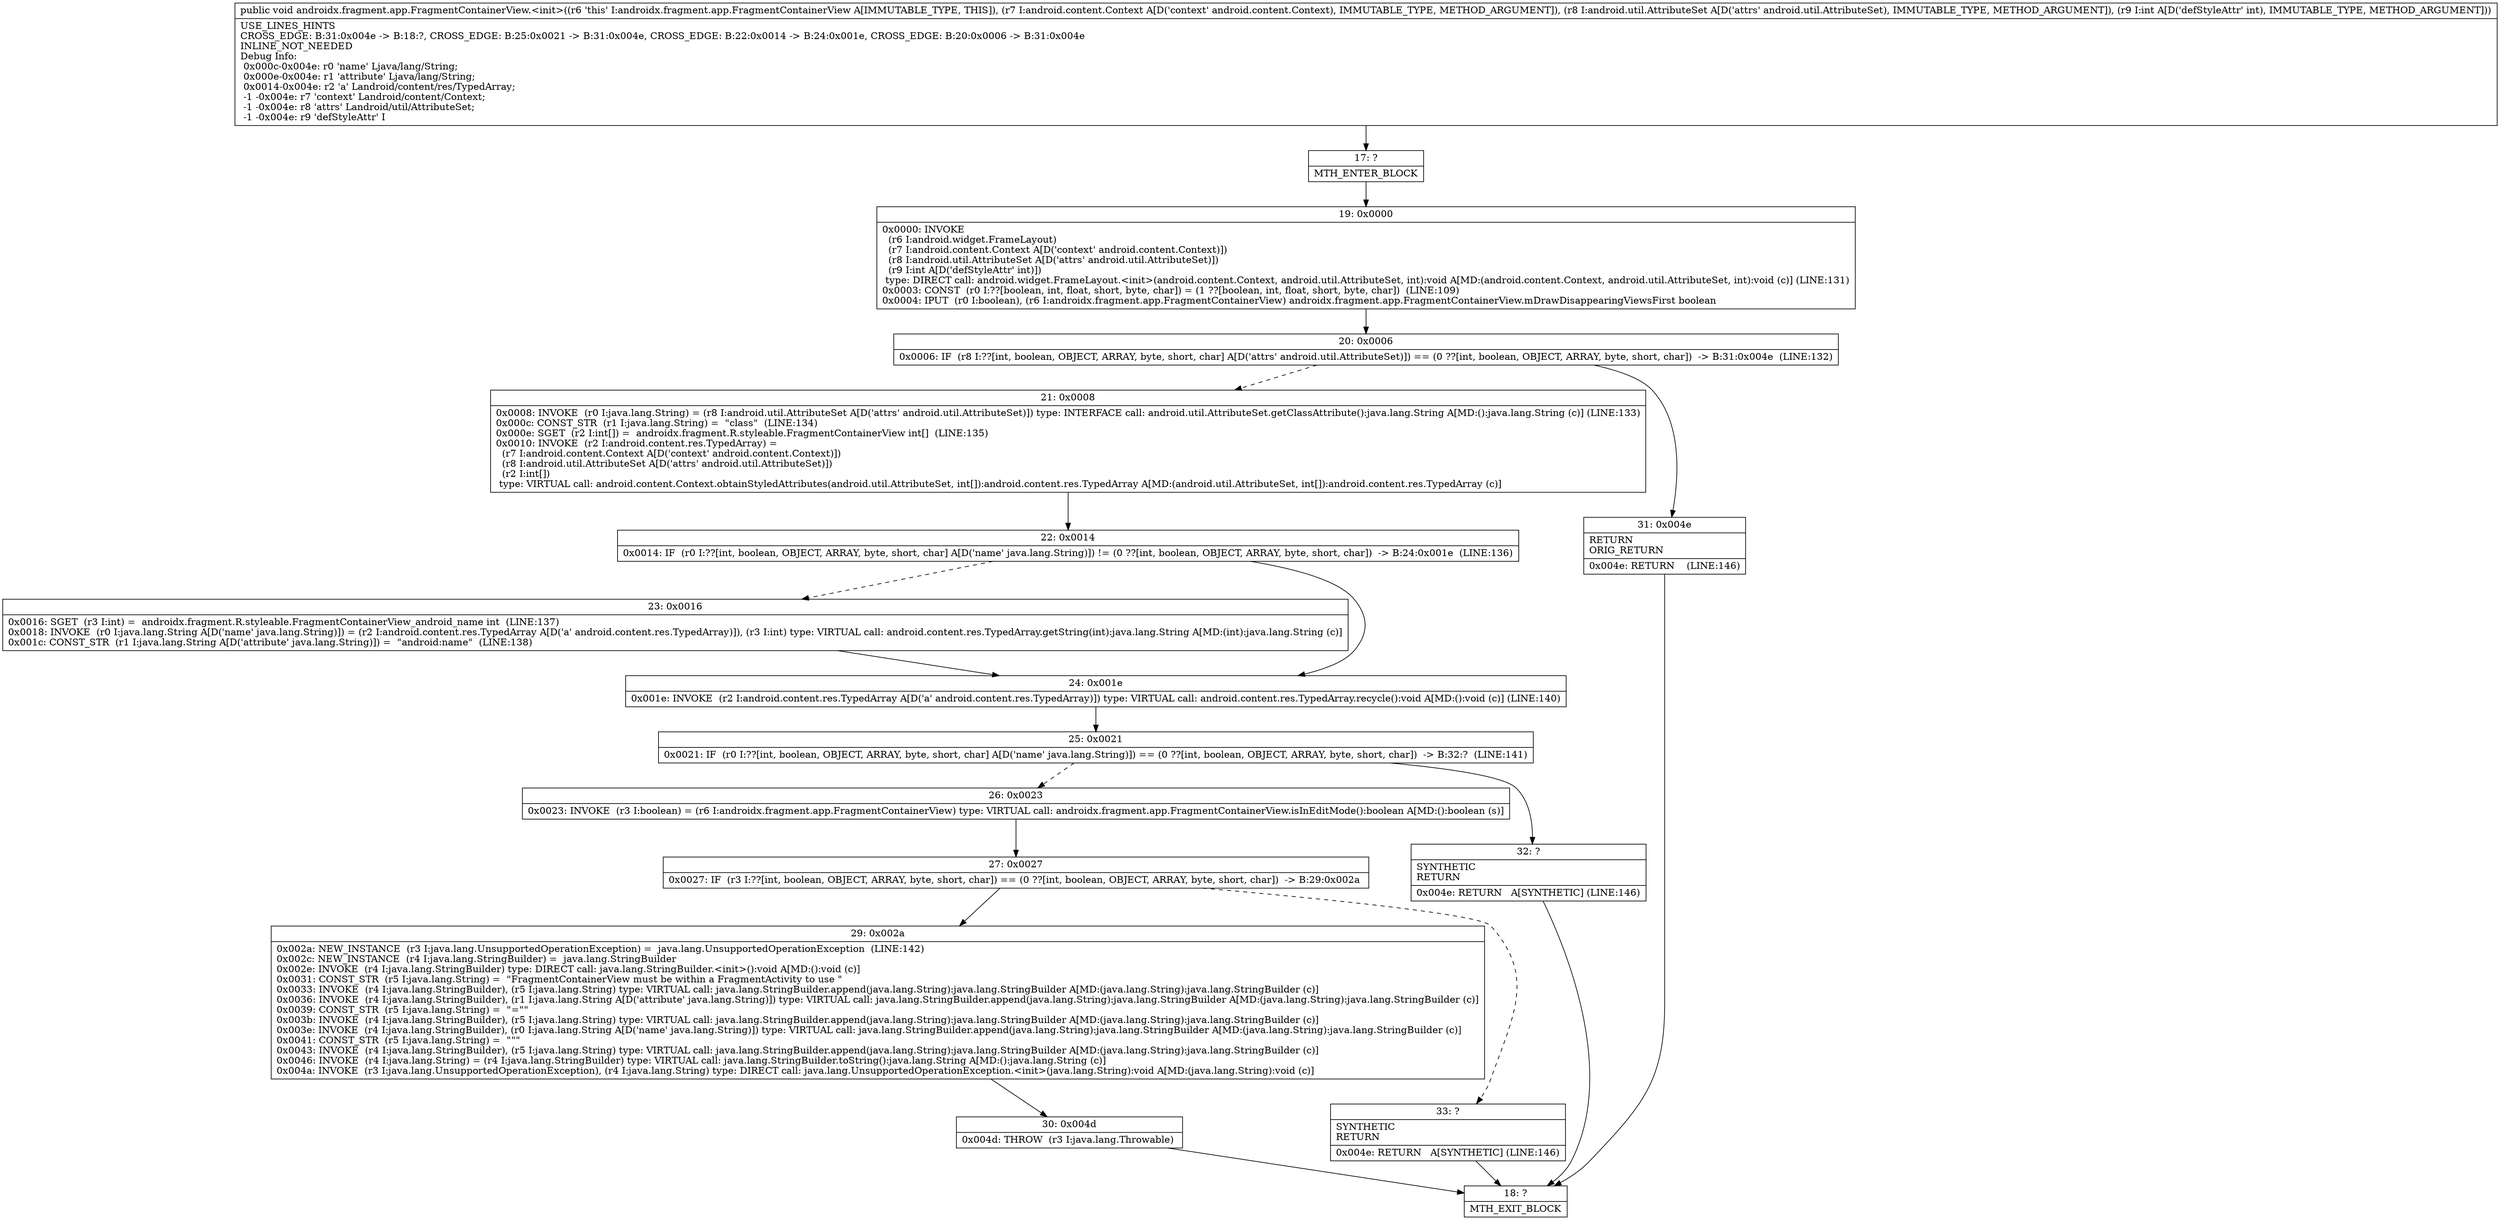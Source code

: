 digraph "CFG forandroidx.fragment.app.FragmentContainerView.\<init\>(Landroid\/content\/Context;Landroid\/util\/AttributeSet;I)V" {
Node_17 [shape=record,label="{17\:\ ?|MTH_ENTER_BLOCK\l}"];
Node_19 [shape=record,label="{19\:\ 0x0000|0x0000: INVOKE  \l  (r6 I:android.widget.FrameLayout)\l  (r7 I:android.content.Context A[D('context' android.content.Context)])\l  (r8 I:android.util.AttributeSet A[D('attrs' android.util.AttributeSet)])\l  (r9 I:int A[D('defStyleAttr' int)])\l type: DIRECT call: android.widget.FrameLayout.\<init\>(android.content.Context, android.util.AttributeSet, int):void A[MD:(android.content.Context, android.util.AttributeSet, int):void (c)] (LINE:131)\l0x0003: CONST  (r0 I:??[boolean, int, float, short, byte, char]) = (1 ??[boolean, int, float, short, byte, char])  (LINE:109)\l0x0004: IPUT  (r0 I:boolean), (r6 I:androidx.fragment.app.FragmentContainerView) androidx.fragment.app.FragmentContainerView.mDrawDisappearingViewsFirst boolean \l}"];
Node_20 [shape=record,label="{20\:\ 0x0006|0x0006: IF  (r8 I:??[int, boolean, OBJECT, ARRAY, byte, short, char] A[D('attrs' android.util.AttributeSet)]) == (0 ??[int, boolean, OBJECT, ARRAY, byte, short, char])  \-\> B:31:0x004e  (LINE:132)\l}"];
Node_21 [shape=record,label="{21\:\ 0x0008|0x0008: INVOKE  (r0 I:java.lang.String) = (r8 I:android.util.AttributeSet A[D('attrs' android.util.AttributeSet)]) type: INTERFACE call: android.util.AttributeSet.getClassAttribute():java.lang.String A[MD:():java.lang.String (c)] (LINE:133)\l0x000c: CONST_STR  (r1 I:java.lang.String) =  \"class\"  (LINE:134)\l0x000e: SGET  (r2 I:int[]) =  androidx.fragment.R.styleable.FragmentContainerView int[]  (LINE:135)\l0x0010: INVOKE  (r2 I:android.content.res.TypedArray) = \l  (r7 I:android.content.Context A[D('context' android.content.Context)])\l  (r8 I:android.util.AttributeSet A[D('attrs' android.util.AttributeSet)])\l  (r2 I:int[])\l type: VIRTUAL call: android.content.Context.obtainStyledAttributes(android.util.AttributeSet, int[]):android.content.res.TypedArray A[MD:(android.util.AttributeSet, int[]):android.content.res.TypedArray (c)]\l}"];
Node_22 [shape=record,label="{22\:\ 0x0014|0x0014: IF  (r0 I:??[int, boolean, OBJECT, ARRAY, byte, short, char] A[D('name' java.lang.String)]) != (0 ??[int, boolean, OBJECT, ARRAY, byte, short, char])  \-\> B:24:0x001e  (LINE:136)\l}"];
Node_23 [shape=record,label="{23\:\ 0x0016|0x0016: SGET  (r3 I:int) =  androidx.fragment.R.styleable.FragmentContainerView_android_name int  (LINE:137)\l0x0018: INVOKE  (r0 I:java.lang.String A[D('name' java.lang.String)]) = (r2 I:android.content.res.TypedArray A[D('a' android.content.res.TypedArray)]), (r3 I:int) type: VIRTUAL call: android.content.res.TypedArray.getString(int):java.lang.String A[MD:(int):java.lang.String (c)]\l0x001c: CONST_STR  (r1 I:java.lang.String A[D('attribute' java.lang.String)]) =  \"android:name\"  (LINE:138)\l}"];
Node_24 [shape=record,label="{24\:\ 0x001e|0x001e: INVOKE  (r2 I:android.content.res.TypedArray A[D('a' android.content.res.TypedArray)]) type: VIRTUAL call: android.content.res.TypedArray.recycle():void A[MD:():void (c)] (LINE:140)\l}"];
Node_25 [shape=record,label="{25\:\ 0x0021|0x0021: IF  (r0 I:??[int, boolean, OBJECT, ARRAY, byte, short, char] A[D('name' java.lang.String)]) == (0 ??[int, boolean, OBJECT, ARRAY, byte, short, char])  \-\> B:32:?  (LINE:141)\l}"];
Node_26 [shape=record,label="{26\:\ 0x0023|0x0023: INVOKE  (r3 I:boolean) = (r6 I:androidx.fragment.app.FragmentContainerView) type: VIRTUAL call: androidx.fragment.app.FragmentContainerView.isInEditMode():boolean A[MD:():boolean (s)]\l}"];
Node_27 [shape=record,label="{27\:\ 0x0027|0x0027: IF  (r3 I:??[int, boolean, OBJECT, ARRAY, byte, short, char]) == (0 ??[int, boolean, OBJECT, ARRAY, byte, short, char])  \-\> B:29:0x002a \l}"];
Node_29 [shape=record,label="{29\:\ 0x002a|0x002a: NEW_INSTANCE  (r3 I:java.lang.UnsupportedOperationException) =  java.lang.UnsupportedOperationException  (LINE:142)\l0x002c: NEW_INSTANCE  (r4 I:java.lang.StringBuilder) =  java.lang.StringBuilder \l0x002e: INVOKE  (r4 I:java.lang.StringBuilder) type: DIRECT call: java.lang.StringBuilder.\<init\>():void A[MD:():void (c)]\l0x0031: CONST_STR  (r5 I:java.lang.String) =  \"FragmentContainerView must be within a FragmentActivity to use \" \l0x0033: INVOKE  (r4 I:java.lang.StringBuilder), (r5 I:java.lang.String) type: VIRTUAL call: java.lang.StringBuilder.append(java.lang.String):java.lang.StringBuilder A[MD:(java.lang.String):java.lang.StringBuilder (c)]\l0x0036: INVOKE  (r4 I:java.lang.StringBuilder), (r1 I:java.lang.String A[D('attribute' java.lang.String)]) type: VIRTUAL call: java.lang.StringBuilder.append(java.lang.String):java.lang.StringBuilder A[MD:(java.lang.String):java.lang.StringBuilder (c)]\l0x0039: CONST_STR  (r5 I:java.lang.String) =  \"=\"\" \l0x003b: INVOKE  (r4 I:java.lang.StringBuilder), (r5 I:java.lang.String) type: VIRTUAL call: java.lang.StringBuilder.append(java.lang.String):java.lang.StringBuilder A[MD:(java.lang.String):java.lang.StringBuilder (c)]\l0x003e: INVOKE  (r4 I:java.lang.StringBuilder), (r0 I:java.lang.String A[D('name' java.lang.String)]) type: VIRTUAL call: java.lang.StringBuilder.append(java.lang.String):java.lang.StringBuilder A[MD:(java.lang.String):java.lang.StringBuilder (c)]\l0x0041: CONST_STR  (r5 I:java.lang.String) =  \"\"\" \l0x0043: INVOKE  (r4 I:java.lang.StringBuilder), (r5 I:java.lang.String) type: VIRTUAL call: java.lang.StringBuilder.append(java.lang.String):java.lang.StringBuilder A[MD:(java.lang.String):java.lang.StringBuilder (c)]\l0x0046: INVOKE  (r4 I:java.lang.String) = (r4 I:java.lang.StringBuilder) type: VIRTUAL call: java.lang.StringBuilder.toString():java.lang.String A[MD:():java.lang.String (c)]\l0x004a: INVOKE  (r3 I:java.lang.UnsupportedOperationException), (r4 I:java.lang.String) type: DIRECT call: java.lang.UnsupportedOperationException.\<init\>(java.lang.String):void A[MD:(java.lang.String):void (c)]\l}"];
Node_30 [shape=record,label="{30\:\ 0x004d|0x004d: THROW  (r3 I:java.lang.Throwable) \l}"];
Node_18 [shape=record,label="{18\:\ ?|MTH_EXIT_BLOCK\l}"];
Node_33 [shape=record,label="{33\:\ ?|SYNTHETIC\lRETURN\l|0x004e: RETURN   A[SYNTHETIC] (LINE:146)\l}"];
Node_32 [shape=record,label="{32\:\ ?|SYNTHETIC\lRETURN\l|0x004e: RETURN   A[SYNTHETIC] (LINE:146)\l}"];
Node_31 [shape=record,label="{31\:\ 0x004e|RETURN\lORIG_RETURN\l|0x004e: RETURN    (LINE:146)\l}"];
MethodNode[shape=record,label="{public void androidx.fragment.app.FragmentContainerView.\<init\>((r6 'this' I:androidx.fragment.app.FragmentContainerView A[IMMUTABLE_TYPE, THIS]), (r7 I:android.content.Context A[D('context' android.content.Context), IMMUTABLE_TYPE, METHOD_ARGUMENT]), (r8 I:android.util.AttributeSet A[D('attrs' android.util.AttributeSet), IMMUTABLE_TYPE, METHOD_ARGUMENT]), (r9 I:int A[D('defStyleAttr' int), IMMUTABLE_TYPE, METHOD_ARGUMENT]))  | USE_LINES_HINTS\lCROSS_EDGE: B:31:0x004e \-\> B:18:?, CROSS_EDGE: B:25:0x0021 \-\> B:31:0x004e, CROSS_EDGE: B:22:0x0014 \-\> B:24:0x001e, CROSS_EDGE: B:20:0x0006 \-\> B:31:0x004e\lINLINE_NOT_NEEDED\lDebug Info:\l  0x000c\-0x004e: r0 'name' Ljava\/lang\/String;\l  0x000e\-0x004e: r1 'attribute' Ljava\/lang\/String;\l  0x0014\-0x004e: r2 'a' Landroid\/content\/res\/TypedArray;\l  \-1 \-0x004e: r7 'context' Landroid\/content\/Context;\l  \-1 \-0x004e: r8 'attrs' Landroid\/util\/AttributeSet;\l  \-1 \-0x004e: r9 'defStyleAttr' I\l}"];
MethodNode -> Node_17;Node_17 -> Node_19;
Node_19 -> Node_20;
Node_20 -> Node_21[style=dashed];
Node_20 -> Node_31;
Node_21 -> Node_22;
Node_22 -> Node_23[style=dashed];
Node_22 -> Node_24;
Node_23 -> Node_24;
Node_24 -> Node_25;
Node_25 -> Node_26[style=dashed];
Node_25 -> Node_32;
Node_26 -> Node_27;
Node_27 -> Node_29;
Node_27 -> Node_33[style=dashed];
Node_29 -> Node_30;
Node_30 -> Node_18;
Node_33 -> Node_18;
Node_32 -> Node_18;
Node_31 -> Node_18;
}

